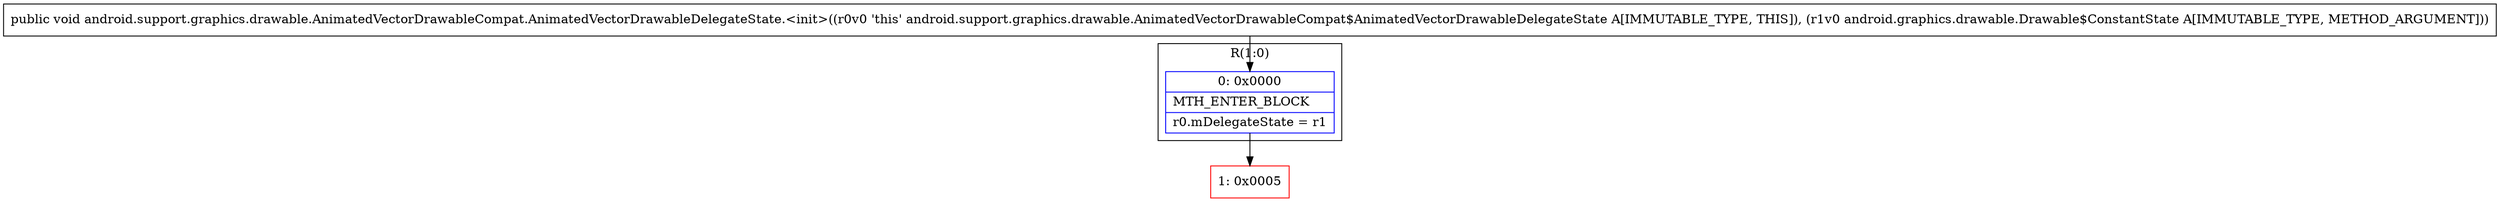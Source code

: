 digraph "CFG forandroid.support.graphics.drawable.AnimatedVectorDrawableCompat.AnimatedVectorDrawableDelegateState.\<init\>(Landroid\/graphics\/drawable\/Drawable$ConstantState;)V" {
subgraph cluster_Region_693036527 {
label = "R(1:0)";
node [shape=record,color=blue];
Node_0 [shape=record,label="{0\:\ 0x0000|MTH_ENTER_BLOCK\l|r0.mDelegateState = r1\l}"];
}
Node_1 [shape=record,color=red,label="{1\:\ 0x0005}"];
MethodNode[shape=record,label="{public void android.support.graphics.drawable.AnimatedVectorDrawableCompat.AnimatedVectorDrawableDelegateState.\<init\>((r0v0 'this' android.support.graphics.drawable.AnimatedVectorDrawableCompat$AnimatedVectorDrawableDelegateState A[IMMUTABLE_TYPE, THIS]), (r1v0 android.graphics.drawable.Drawable$ConstantState A[IMMUTABLE_TYPE, METHOD_ARGUMENT])) }"];
MethodNode -> Node_0;
Node_0 -> Node_1;
}


